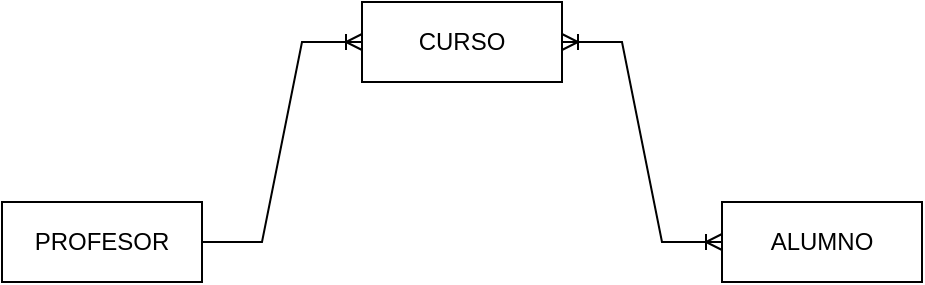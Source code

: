 <mxfile version="20.2.3" type="device"><diagram id="2YrhdVX8W2PvXMWLVBcg" name="Página-1"><mxGraphModel dx="554" dy="582" grid="1" gridSize="10" guides="1" tooltips="1" connect="1" arrows="1" fold="1" page="0" pageScale="1" pageWidth="3300" pageHeight="4681" math="0" shadow="0"><root><mxCell id="0"/><mxCell id="1" parent="0"/><mxCell id="SVx-W_50xBwdL8Eeu_Y7-1" value="ALUMNO" style="whiteSpace=wrap;html=1;align=center;" vertex="1" parent="1"><mxGeometry x="450" y="330" width="100" height="40" as="geometry"/></mxCell><mxCell id="SVx-W_50xBwdL8Eeu_Y7-2" value="CURSO" style="whiteSpace=wrap;html=1;align=center;" vertex="1" parent="1"><mxGeometry x="270" y="230" width="100" height="40" as="geometry"/></mxCell><mxCell id="SVx-W_50xBwdL8Eeu_Y7-3" value="PROFESOR" style="whiteSpace=wrap;html=1;align=center;" vertex="1" parent="1"><mxGeometry x="90" y="330" width="100" height="40" as="geometry"/></mxCell><mxCell id="SVx-W_50xBwdL8Eeu_Y7-5" value="" style="edgeStyle=entityRelationEdgeStyle;fontSize=12;html=1;endArrow=ERoneToMany;startArrow=ERoneToMany;rounded=0;exitX=1;exitY=0.5;exitDx=0;exitDy=0;entryX=0;entryY=0.5;entryDx=0;entryDy=0;" edge="1" parent="1" source="SVx-W_50xBwdL8Eeu_Y7-2" target="SVx-W_50xBwdL8Eeu_Y7-1"><mxGeometry width="100" height="100" relative="1" as="geometry"><mxPoint x="630" y="490" as="sourcePoint"/><mxPoint x="420" y="350" as="targetPoint"/></mxGeometry></mxCell><mxCell id="SVx-W_50xBwdL8Eeu_Y7-10" value="" style="edgeStyle=entityRelationEdgeStyle;fontSize=12;html=1;endArrow=ERoneToMany;rounded=0;exitX=1;exitY=0.5;exitDx=0;exitDy=0;entryX=0;entryY=0.5;entryDx=0;entryDy=0;" edge="1" parent="1" source="SVx-W_50xBwdL8Eeu_Y7-3" target="SVx-W_50xBwdL8Eeu_Y7-2"><mxGeometry width="100" height="100" relative="1" as="geometry"><mxPoint x="270" y="440" as="sourcePoint"/><mxPoint x="340" y="400" as="targetPoint"/></mxGeometry></mxCell></root></mxGraphModel></diagram></mxfile>